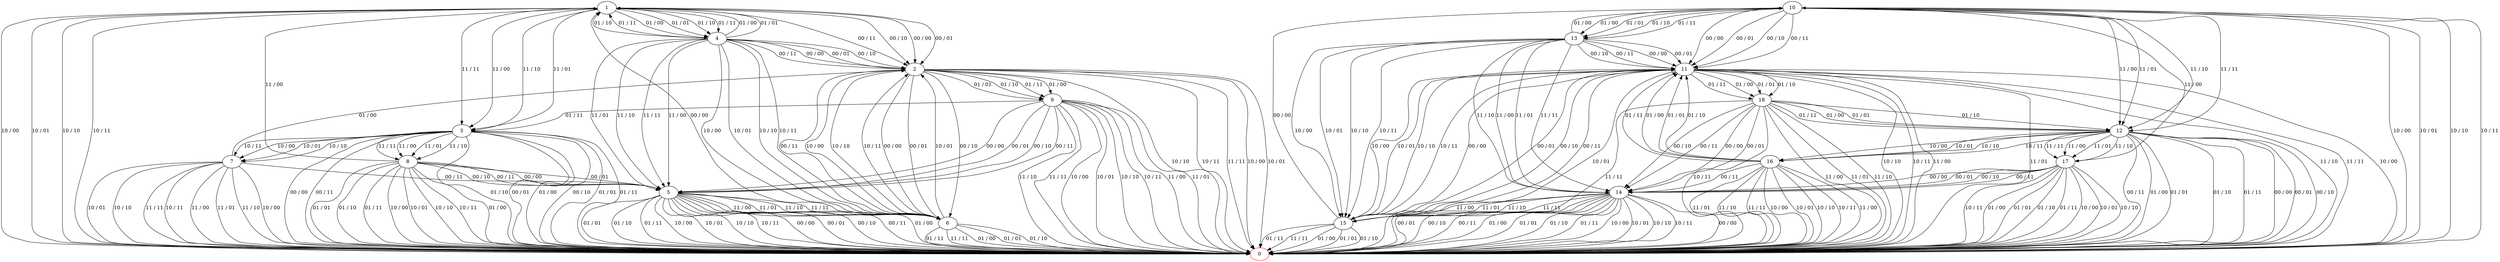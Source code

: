 digraph g {
0 [color="red"]
1
2
3
4
5
6
7
8
9
10
11
12
13
14
15
16
17
18
1 -> 2 [label="00 / 00"]
1 -> 2 [label="00 / 01"]
1 -> 2 [label="00 / 10"]
1 -> 2 [label="00 / 11"]
1 -> 4 [label="01 / 00"]
1 -> 4 [label="01 / 01"]
1 -> 4 [label="01 / 10"]
1 -> 4 [label="01 / 11"]
1 -> 0 [label="10 / 00"]
1 -> 0 [label="10 / 01"]
1 -> 0 [label="10 / 10"]
1 -> 0 [label="10 / 11"]
1 -> 3 [label="11 / 00"]
1 -> 3 [label="11 / 01"]
1 -> 3 [label="11 / 10"]
1 -> 3 [label="11 / 11"]
2 -> 6 [label="00 / 00"]
2 -> 6 [label="00 / 01"]
2 -> 6 [label="00 / 10"]
2 -> 6 [label="00 / 11"]
2 -> 9 [label="01 / 00"]
2 -> 9 [label="01 / 01"]
2 -> 9 [label="01 / 10"]
2 -> 9 [label="01 / 11"]
2 -> 0 [label="10 / 00"]
2 -> 0 [label="10 / 01"]
2 -> 0 [label="10 / 10"]
2 -> 0 [label="10 / 11"]
2 -> 0 [label="11 / 11"]
3 -> 0 [label="00 / 00"]
3 -> 0 [label="00 / 01"]
3 -> 0 [label="00 / 10"]
3 -> 0 [label="00 / 11"]
3 -> 0 [label="01 / 00"]
3 -> 0 [label="01 / 01"]
3 -> 0 [label="01 / 10"]
3 -> 0 [label="01 / 11"]
3 -> 7 [label="10 / 00"]
3 -> 7 [label="10 / 01"]
3 -> 7 [label="10 / 10"]
3 -> 7 [label="10 / 11"]
3 -> 8 [label="11 / 00"]
3 -> 8 [label="11 / 01"]
3 -> 8 [label="11 / 10"]
3 -> 8 [label="11 / 11"]
4 -> 2 [label="00 / 00"]
4 -> 2 [label="00 / 01"]
4 -> 2 [label="00 / 10"]
4 -> 2 [label="00 / 11"]
4 -> 1 [label="01 / 00"]
4 -> 1 [label="01 / 01"]
4 -> 1 [label="01 / 10"]
4 -> 1 [label="01 / 11"]
4 -> 6 [label="10 / 00"]
4 -> 6 [label="10 / 01"]
4 -> 6 [label="10 / 10"]
4 -> 6 [label="10 / 11"]
4 -> 5 [label="11 / 00"]
4 -> 5 [label="11 / 01"]
4 -> 5 [label="11 / 10"]
4 -> 5 [label="11 / 11"]
5 -> 0 [label="00 / 00"]
5 -> 0 [label="00 / 01"]
5 -> 0 [label="00 / 10"]
5 -> 0 [label="00 / 11"]
5 -> 0 [label="01 / 00"]
5 -> 0 [label="01 / 01"]
5 -> 0 [label="01 / 10"]
5 -> 0 [label="01 / 11"]
5 -> 0 [label="10 / 00"]
5 -> 0 [label="10 / 01"]
5 -> 0 [label="10 / 10"]
5 -> 0 [label="10 / 11"]
5 -> 6 [label="11 / 00"]
5 -> 6 [label="11 / 01"]
5 -> 6 [label="11 / 10"]
5 -> 6 [label="11 / 11"]
6 -> 1 [label="00 / 00"]
6 -> 0 [label="01 / 00"]
6 -> 0 [label="01 / 01"]
6 -> 0 [label="01 / 10"]
6 -> 0 [label="01 / 11"]
6 -> 2 [label="10 / 00"]
6 -> 2 [label="10 / 01"]
6 -> 2 [label="10 / 10"]
6 -> 2 [label="10 / 11"]
6 -> 0 [label="11 / 11"]
7 -> 5 [label="00 / 11"]
7 -> 2 [label="01 / 00"]
7 -> 0 [label="10 / 00"]
7 -> 0 [label="10 / 01"]
7 -> 0 [label="10 / 10"]
7 -> 0 [label="10 / 11"]
7 -> 0 [label="11 / 00"]
7 -> 0 [label="11 / 01"]
7 -> 0 [label="11 / 10"]
7 -> 0 [label="11 / 11"]
8 -> 5 [label="00 / 00"]
8 -> 5 [label="00 / 01"]
8 -> 5 [label="00 / 10"]
8 -> 5 [label="00 / 11"]
8 -> 0 [label="01 / 00"]
8 -> 0 [label="01 / 01"]
8 -> 0 [label="01 / 10"]
8 -> 0 [label="01 / 11"]
8 -> 0 [label="10 / 00"]
8 -> 0 [label="10 / 01"]
8 -> 0 [label="10 / 10"]
8 -> 0 [label="10 / 11"]
8 -> 1 [label="11 / 00"]
9 -> 5 [label="00 / 00"]
9 -> 5 [label="00 / 01"]
9 -> 5 [label="00 / 10"]
9 -> 5 [label="00 / 11"]
9 -> 3 [label="01 / 11"]
9 -> 0 [label="10 / 00"]
9 -> 0 [label="10 / 01"]
9 -> 0 [label="10 / 10"]
9 -> 0 [label="10 / 11"]
9 -> 0 [label="11 / 00"]
9 -> 0 [label="11 / 01"]
9 -> 0 [label="11 / 10"]
9 -> 0 [label="11 / 11"]
10 -> 11 [label="00 / 00"]
10 -> 11 [label="00 / 01"]
10 -> 11 [label="00 / 10"]
10 -> 11 [label="00 / 11"]
10 -> 13 [label="01 / 00"]
10 -> 13 [label="01 / 01"]
10 -> 13 [label="01 / 10"]
10 -> 13 [label="01 / 11"]
10 -> 0 [label="10 / 00"]
10 -> 0 [label="10 / 01"]
10 -> 0 [label="10 / 10"]
10 -> 0 [label="10 / 11"]
10 -> 12 [label="11 / 00"]
10 -> 12 [label="11 / 01"]
10 -> 12 [label="11 / 10"]
10 -> 12 [label="11 / 11"]
11 -> 15 [label="00 / 00"]
11 -> 15 [label="00 / 01"]
11 -> 15 [label="00 / 10"]
11 -> 15 [label="00 / 11"]
11 -> 18 [label="01 / 00"]
11 -> 18 [label="01 / 01"]
11 -> 18 [label="01 / 10"]
11 -> 18 [label="01 / 11"]
11 -> 0 [label="10 / 00"]
11 -> 0 [label="10 / 01"]
11 -> 0 [label="10 / 10"]
11 -> 0 [label="10 / 11"]
11 -> 0 [label="11 / 00"]
11 -> 0 [label="11 / 01"]
11 -> 0 [label="11 / 10"]
11 -> 0 [label="11 / 11"]
12 -> 0 [label="00 / 00"]
12 -> 0 [label="00 / 01"]
12 -> 0 [label="00 / 10"]
12 -> 0 [label="00 / 11"]
12 -> 0 [label="01 / 00"]
12 -> 0 [label="01 / 01"]
12 -> 0 [label="01 / 10"]
12 -> 0 [label="01 / 11"]
12 -> 16 [label="10 / 00"]
12 -> 16 [label="10 / 01"]
12 -> 16 [label="10 / 10"]
12 -> 16 [label="10 / 11"]
12 -> 17 [label="11 / 00"]
12 -> 17 [label="11 / 01"]
12 -> 17 [label="11 / 10"]
12 -> 17 [label="11 / 11"]
13 -> 11 [label="00 / 00"]
13 -> 11 [label="00 / 01"]
13 -> 11 [label="00 / 10"]
13 -> 11 [label="00 / 11"]
13 -> 10 [label="01 / 00"]
13 -> 15 [label="10 / 00"]
13 -> 15 [label="10 / 01"]
13 -> 15 [label="10 / 10"]
13 -> 15 [label="10 / 11"]
13 -> 14 [label="11 / 00"]
13 -> 14 [label="11 / 01"]
13 -> 14 [label="11 / 10"]
13 -> 14 [label="11 / 11"]
14 -> 0 [label="00 / 00"]
14 -> 0 [label="00 / 01"]
14 -> 0 [label="00 / 10"]
14 -> 0 [label="00 / 11"]
14 -> 0 [label="01 / 00"]
14 -> 0 [label="01 / 01"]
14 -> 0 [label="01 / 10"]
14 -> 0 [label="01 / 11"]
14 -> 0 [label="10 / 00"]
14 -> 0 [label="10 / 01"]
14 -> 0 [label="10 / 10"]
14 -> 0 [label="10 / 11"]
14 -> 15 [label="11 / 00"]
14 -> 15 [label="11 / 01"]
14 -> 15 [label="11 / 10"]
14 -> 15 [label="11 / 11"]
15 -> 10 [label="00 / 00"]
15 -> 0 [label="01 / 00"]
15 -> 0 [label="01 / 01"]
15 -> 0 [label="01 / 10"]
15 -> 0 [label="01 / 11"]
15 -> 11 [label="10 / 00"]
15 -> 11 [label="10 / 01"]
15 -> 11 [label="10 / 10"]
15 -> 11 [label="10 / 11"]
15 -> 0 [label="11 / 11"]
16 -> 14 [label="00 / 11"]
16 -> 11 [label="01 / 00"]
16 -> 11 [label="01 / 01"]
16 -> 11 [label="01 / 10"]
16 -> 11 [label="01 / 11"]
16 -> 0 [label="10 / 00"]
16 -> 0 [label="10 / 01"]
16 -> 0 [label="10 / 10"]
16 -> 0 [label="10 / 11"]
16 -> 0 [label="11 / 00"]
16 -> 0 [label="11 / 01"]
16 -> 0 [label="11 / 10"]
16 -> 0 [label="11 / 11"]
17 -> 14 [label="00 / 00"]
17 -> 14 [label="00 / 01"]
17 -> 14 [label="00 / 10"]
17 -> 14 [label="00 / 11"]
17 -> 0 [label="01 / 00"]
17 -> 0 [label="01 / 01"]
17 -> 0 [label="01 / 10"]
17 -> 0 [label="01 / 11"]
17 -> 0 [label="10 / 00"]
17 -> 0 [label="10 / 01"]
17 -> 0 [label="10 / 10"]
17 -> 0 [label="10 / 11"]
17 -> 10 [label="11 / 00"]
18 -> 14 [label="00 / 00"]
18 -> 14 [label="00 / 01"]
18 -> 14 [label="00 / 10"]
18 -> 14 [label="00 / 11"]
18 -> 12 [label="01 / 00"]
18 -> 12 [label="01 / 01"]
18 -> 12 [label="01 / 10"]
18 -> 12 [label="01 / 11"]
18 -> 0 [label="10 / 11"]
18 -> 0 [label="11 / 00"]
18 -> 0 [label="11 / 01"]
18 -> 0 [label="11 / 10"]
18 -> 0 [label="11 / 11"]
}